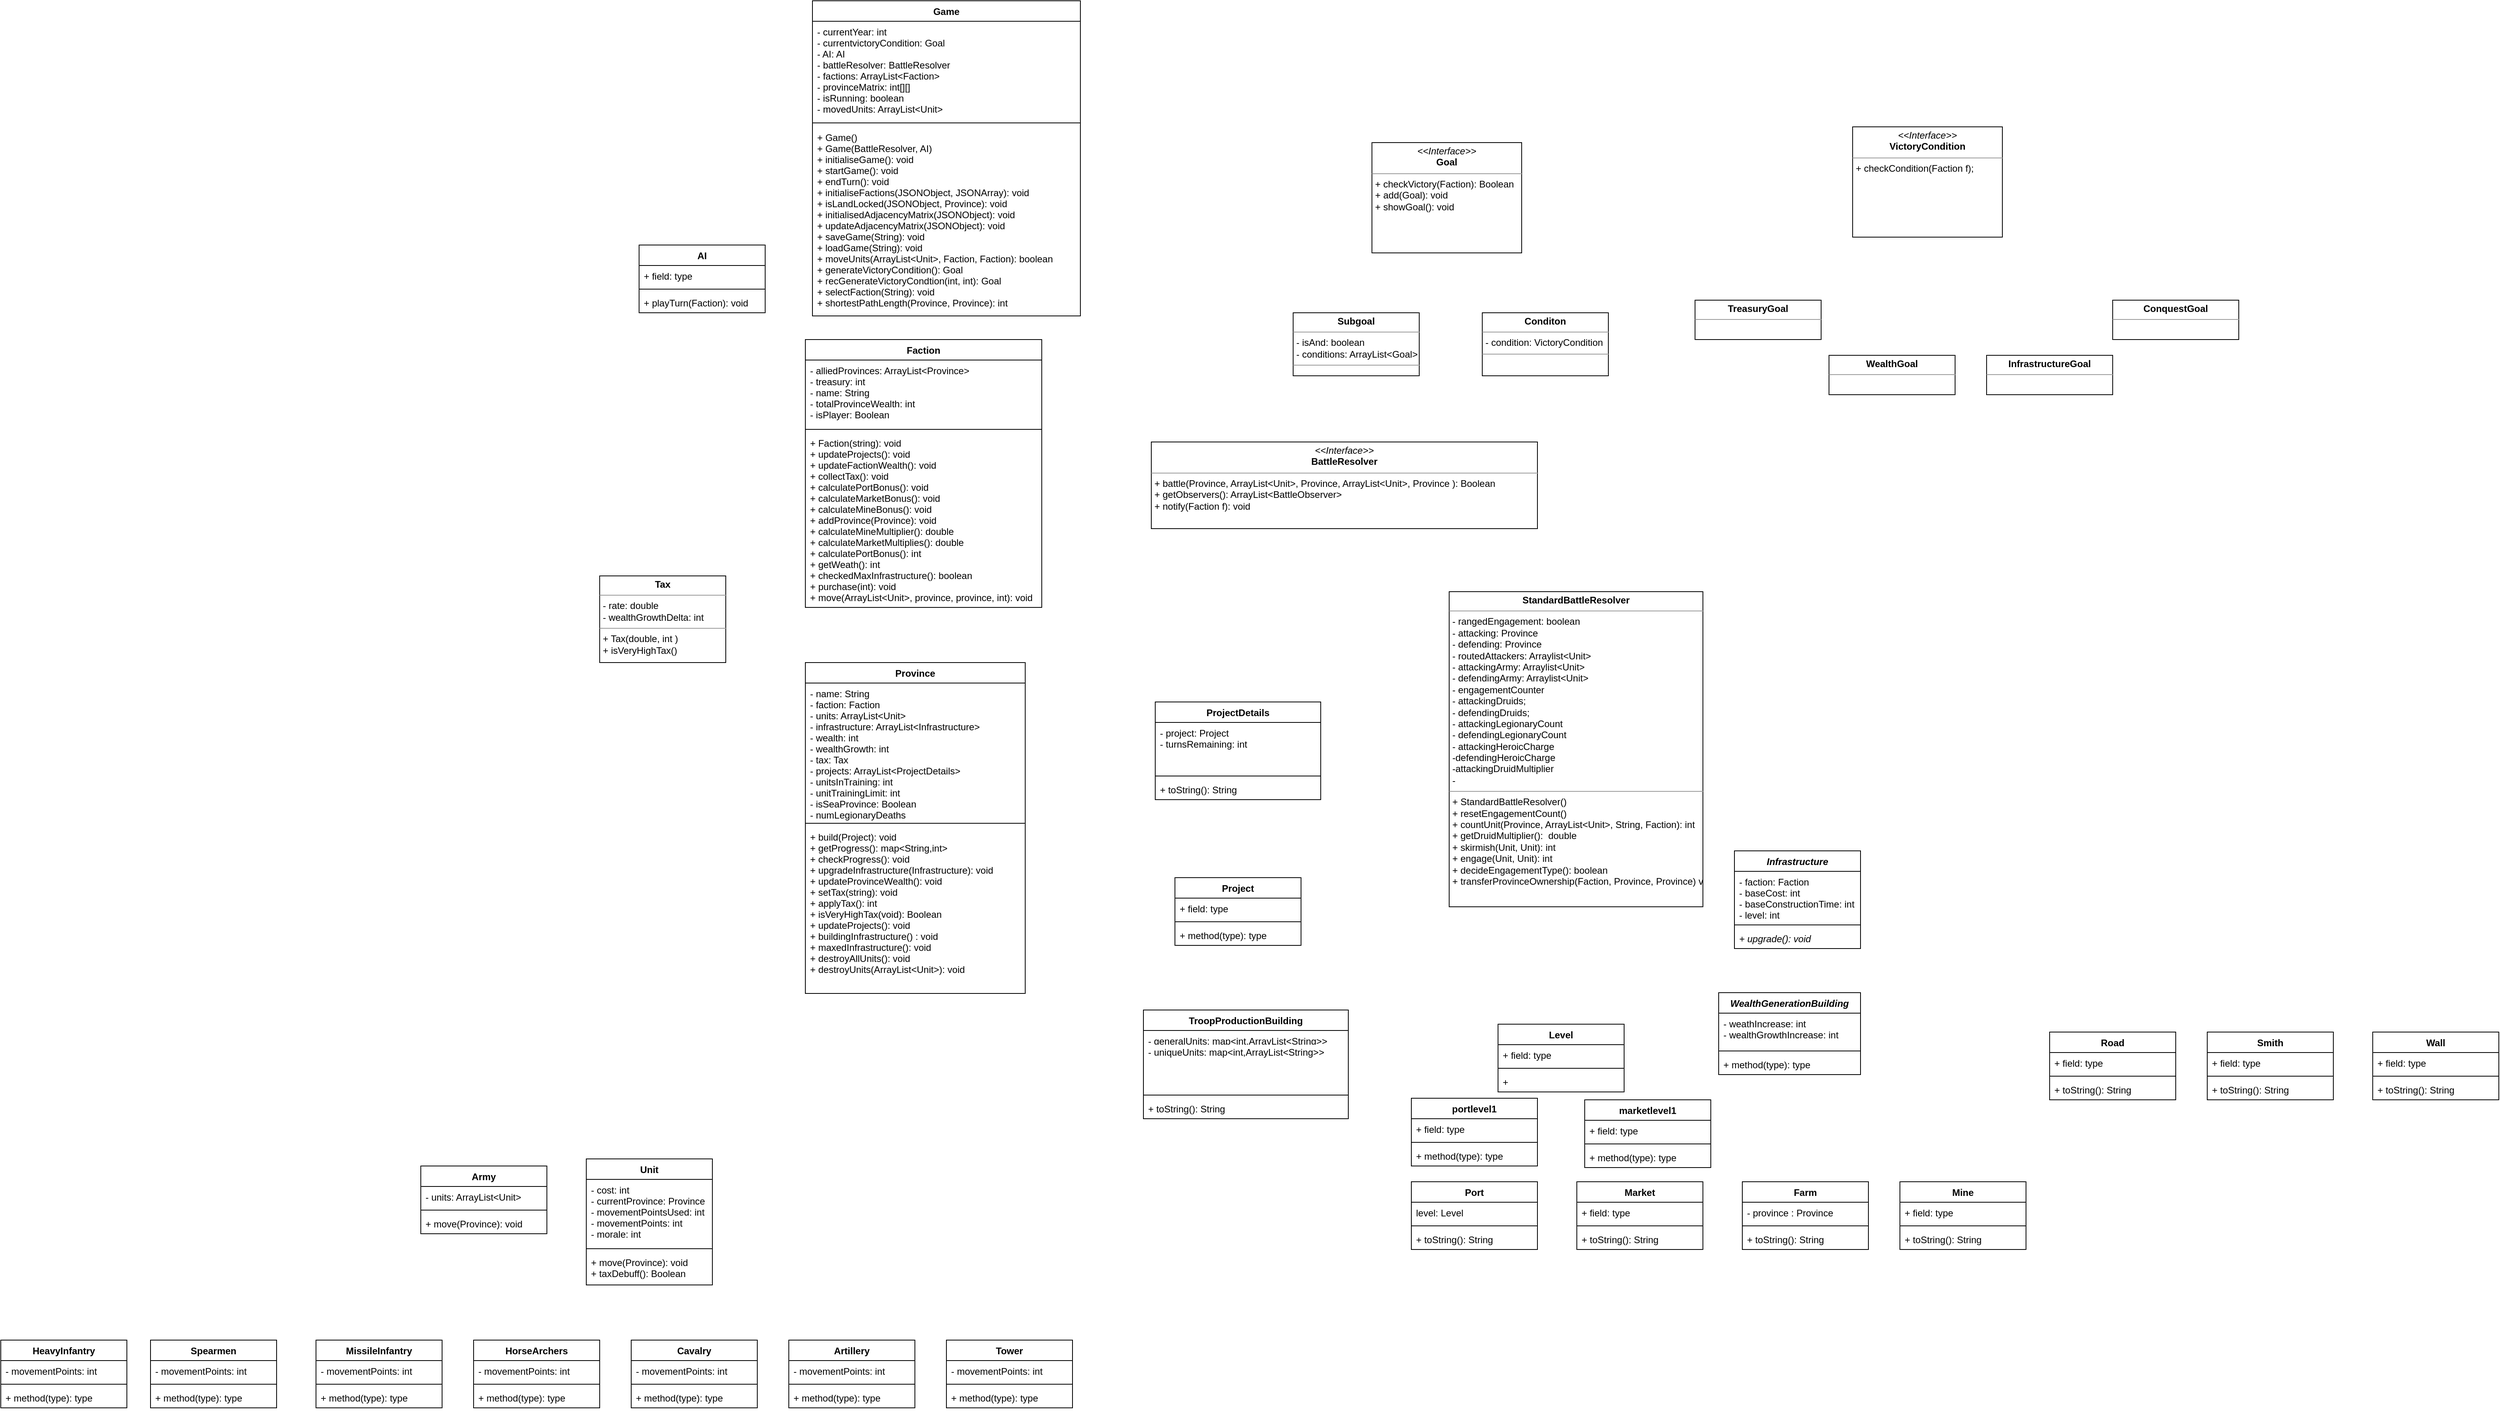 <mxfile version="13.6.5">
    <diagram id="9PjJHHfhZJV7RTY0kCFV" name="Page-1">
        <mxGraphModel dx="897" dy="1986" grid="1" gridSize="10" guides="1" tooltips="1" connect="1" arrows="1" fold="1" page="1" pageScale="1" pageWidth="827" pageHeight="1169" math="0" shadow="0">
            <root>
                <mxCell id="0"/>
                <mxCell id="1" parent="0"/>
                <mxCell id="89" value="AI" style="swimlane;fontStyle=1;align=center;verticalAlign=top;childLayout=stackLayout;horizontal=1;startSize=26;horizontalStack=0;resizeParent=1;resizeParentMax=0;resizeLast=0;collapsible=1;marginBottom=0;" parent="1" vertex="1">
                    <mxGeometry x="880" y="180" width="160" height="86" as="geometry"/>
                </mxCell>
                <mxCell id="90" value="+ field: type" style="text;strokeColor=none;fillColor=none;align=left;verticalAlign=top;spacingLeft=4;spacingRight=4;overflow=hidden;rotatable=0;points=[[0,0.5],[1,0.5]];portConstraint=eastwest;" parent="89" vertex="1">
                    <mxGeometry y="26" width="160" height="26" as="geometry"/>
                </mxCell>
                <mxCell id="91" value="" style="line;strokeWidth=1;fillColor=none;align=left;verticalAlign=middle;spacingTop=-1;spacingLeft=3;spacingRight=3;rotatable=0;labelPosition=right;points=[];portConstraint=eastwest;" parent="89" vertex="1">
                    <mxGeometry y="52" width="160" height="8" as="geometry"/>
                </mxCell>
                <mxCell id="92" value="+ playTurn(Faction): void" style="text;strokeColor=none;fillColor=none;align=left;verticalAlign=top;spacingLeft=4;spacingRight=4;overflow=hidden;rotatable=0;points=[[0,0.5],[1,0.5]];portConstraint=eastwest;" parent="89" vertex="1">
                    <mxGeometry y="60" width="160" height="26" as="geometry"/>
                </mxCell>
                <mxCell id="67" value="Road" style="swimlane;fontStyle=1;align=center;verticalAlign=top;childLayout=stackLayout;horizontal=1;startSize=26;horizontalStack=0;resizeParent=1;resizeParentMax=0;resizeLast=0;collapsible=1;marginBottom=0;" parent="1" vertex="1">
                    <mxGeometry x="2670" y="1179" width="160" height="86" as="geometry"/>
                </mxCell>
                <mxCell id="68" value="+ field: type" style="text;strokeColor=none;fillColor=none;align=left;verticalAlign=top;spacingLeft=4;spacingRight=4;overflow=hidden;rotatable=0;points=[[0,0.5],[1,0.5]];portConstraint=eastwest;" parent="67" vertex="1">
                    <mxGeometry y="26" width="160" height="26" as="geometry"/>
                </mxCell>
                <mxCell id="69" value="" style="line;strokeWidth=1;fillColor=none;align=left;verticalAlign=middle;spacingTop=-1;spacingLeft=3;spacingRight=3;rotatable=0;labelPosition=right;points=[];portConstraint=eastwest;" parent="67" vertex="1">
                    <mxGeometry y="52" width="160" height="8" as="geometry"/>
                </mxCell>
                <mxCell id="70" value="+ toString(): String" style="text;strokeColor=none;fillColor=none;align=left;verticalAlign=top;spacingLeft=4;spacingRight=4;overflow=hidden;rotatable=0;points=[[0,0.5],[1,0.5]];portConstraint=eastwest;" parent="67" vertex="1">
                    <mxGeometry y="60" width="160" height="26" as="geometry"/>
                </mxCell>
                <mxCell id="71" value="Smith" style="swimlane;fontStyle=1;align=center;verticalAlign=top;childLayout=stackLayout;horizontal=1;startSize=26;horizontalStack=0;resizeParent=1;resizeParentMax=0;resizeLast=0;collapsible=1;marginBottom=0;" parent="1" vertex="1">
                    <mxGeometry x="2870" y="1179" width="160" height="86" as="geometry"/>
                </mxCell>
                <mxCell id="72" value="+ field: type" style="text;strokeColor=none;fillColor=none;align=left;verticalAlign=top;spacingLeft=4;spacingRight=4;overflow=hidden;rotatable=0;points=[[0,0.5],[1,0.5]];portConstraint=eastwest;" parent="71" vertex="1">
                    <mxGeometry y="26" width="160" height="26" as="geometry"/>
                </mxCell>
                <mxCell id="73" value="" style="line;strokeWidth=1;fillColor=none;align=left;verticalAlign=middle;spacingTop=-1;spacingLeft=3;spacingRight=3;rotatable=0;labelPosition=right;points=[];portConstraint=eastwest;" parent="71" vertex="1">
                    <mxGeometry y="52" width="160" height="8" as="geometry"/>
                </mxCell>
                <mxCell id="74" value="+ toString(): String" style="text;strokeColor=none;fillColor=none;align=left;verticalAlign=top;spacingLeft=4;spacingRight=4;overflow=hidden;rotatable=0;points=[[0,0.5],[1,0.5]];portConstraint=eastwest;" parent="71" vertex="1">
                    <mxGeometry y="60" width="160" height="26" as="geometry"/>
                </mxCell>
                <mxCell id="75" value="Wall" style="swimlane;fontStyle=1;align=center;verticalAlign=top;childLayout=stackLayout;horizontal=1;startSize=26;horizontalStack=0;resizeParent=1;resizeParentMax=0;resizeLast=0;collapsible=1;marginBottom=0;" parent="1" vertex="1">
                    <mxGeometry x="3080" y="1179" width="160" height="86" as="geometry"/>
                </mxCell>
                <mxCell id="76" value="+ field: type" style="text;strokeColor=none;fillColor=none;align=left;verticalAlign=top;spacingLeft=4;spacingRight=4;overflow=hidden;rotatable=0;points=[[0,0.5],[1,0.5]];portConstraint=eastwest;" parent="75" vertex="1">
                    <mxGeometry y="26" width="160" height="26" as="geometry"/>
                </mxCell>
                <mxCell id="77" value="" style="line;strokeWidth=1;fillColor=none;align=left;verticalAlign=middle;spacingTop=-1;spacingLeft=3;spacingRight=3;rotatable=0;labelPosition=right;points=[];portConstraint=eastwest;" parent="75" vertex="1">
                    <mxGeometry y="52" width="160" height="8" as="geometry"/>
                </mxCell>
                <mxCell id="78" value="+ toString(): String" style="text;strokeColor=none;fillColor=none;align=left;verticalAlign=top;spacingLeft=4;spacingRight=4;overflow=hidden;rotatable=0;points=[[0,0.5],[1,0.5]];portConstraint=eastwest;" parent="75" vertex="1">
                    <mxGeometry y="60" width="160" height="26" as="geometry"/>
                </mxCell>
                <mxCell id="43" value="Infrastructure" style="swimlane;fontStyle=3;align=center;verticalAlign=top;childLayout=stackLayout;horizontal=1;startSize=26;horizontalStack=0;resizeParent=1;resizeParentMax=0;resizeLast=0;collapsible=1;marginBottom=0;" parent="1" vertex="1">
                    <mxGeometry x="2270" y="949" width="160" height="124" as="geometry"/>
                </mxCell>
                <mxCell id="44" value="- faction: Faction&#10;- baseCost: int&#10;- baseConstructionTime: int&#10;- level: int&#10;" style="text;strokeColor=none;fillColor=none;align=left;verticalAlign=top;spacingLeft=4;spacingRight=4;overflow=hidden;rotatable=0;points=[[0,0.5],[1,0.5]];portConstraint=eastwest;" parent="43" vertex="1">
                    <mxGeometry y="26" width="160" height="64" as="geometry"/>
                </mxCell>
                <mxCell id="45" value="" style="line;strokeWidth=1;fillColor=none;align=left;verticalAlign=middle;spacingTop=-1;spacingLeft=3;spacingRight=3;rotatable=0;labelPosition=right;points=[];portConstraint=eastwest;" parent="43" vertex="1">
                    <mxGeometry y="90" width="160" height="8" as="geometry"/>
                </mxCell>
                <mxCell id="46" value="+ upgrade(): void" style="text;strokeColor=none;fillColor=none;align=left;verticalAlign=top;spacingLeft=4;spacingRight=4;overflow=hidden;rotatable=0;points=[[0,0.5],[1,0.5]];portConstraint=eastwest;fontStyle=2" parent="43" vertex="1">
                    <mxGeometry y="98" width="160" height="26" as="geometry"/>
                </mxCell>
                <mxCell id="115" value="Project" style="swimlane;fontStyle=1;align=center;verticalAlign=top;childLayout=stackLayout;horizontal=1;startSize=26;horizontalStack=0;resizeParent=1;resizeParentMax=0;resizeLast=0;collapsible=1;marginBottom=0;" parent="1" vertex="1">
                    <mxGeometry x="1560" y="983" width="160" height="86" as="geometry"/>
                </mxCell>
                <mxCell id="116" value="+ field: type" style="text;strokeColor=none;fillColor=none;align=left;verticalAlign=top;spacingLeft=4;spacingRight=4;overflow=hidden;rotatable=0;points=[[0,0.5],[1,0.5]];portConstraint=eastwest;" parent="115" vertex="1">
                    <mxGeometry y="26" width="160" height="26" as="geometry"/>
                </mxCell>
                <mxCell id="117" value="" style="line;strokeWidth=1;fillColor=none;align=left;verticalAlign=middle;spacingTop=-1;spacingLeft=3;spacingRight=3;rotatable=0;labelPosition=right;points=[];portConstraint=eastwest;" parent="115" vertex="1">
                    <mxGeometry y="52" width="160" height="8" as="geometry"/>
                </mxCell>
                <mxCell id="118" value="+ method(type): type" style="text;strokeColor=none;fillColor=none;align=left;verticalAlign=top;spacingLeft=4;spacingRight=4;overflow=hidden;rotatable=0;points=[[0,0.5],[1,0.5]];portConstraint=eastwest;" parent="115" vertex="1">
                    <mxGeometry y="60" width="160" height="26" as="geometry"/>
                </mxCell>
                <mxCell id="47" value="TroopProductionBuilding" style="swimlane;fontStyle=1;align=center;verticalAlign=top;childLayout=stackLayout;horizontal=1;startSize=26;horizontalStack=0;resizeParent=1;resizeParentMax=0;resizeLast=0;collapsible=1;marginBottom=0;" parent="1" vertex="1">
                    <mxGeometry x="1520" y="1151" width="260" height="138" as="geometry"/>
                </mxCell>
                <mxCell id="48" value="- generalUnits: map&lt;int,ArrayList&lt;String&gt;&gt;&#10;" style="text;strokeColor=none;fillColor=none;align=left;verticalAlign=top;spacingLeft=4;spacingRight=4;overflow=hidden;rotatable=0;points=[[0,0.5],[1,0.5]];portConstraint=eastwest;fontStyle=4" parent="47" vertex="1">
                    <mxGeometry y="26" width="260" height="14" as="geometry"/>
                </mxCell>
                <mxCell id="119" value="- uniqueUnits: map&lt;int,ArrayList&lt;String&gt;&gt;" style="text;strokeColor=none;fillColor=none;align=left;verticalAlign=top;spacingLeft=4;spacingRight=4;overflow=hidden;rotatable=0;points=[[0,0.5],[1,0.5]];portConstraint=eastwest;fontStyle=0" parent="47" vertex="1">
                    <mxGeometry y="40" width="260" height="64" as="geometry"/>
                </mxCell>
                <mxCell id="49" value="" style="line;strokeWidth=1;fillColor=none;align=left;verticalAlign=middle;spacingTop=-1;spacingLeft=3;spacingRight=3;rotatable=0;labelPosition=right;points=[];portConstraint=eastwest;" parent="47" vertex="1">
                    <mxGeometry y="104" width="260" height="8" as="geometry"/>
                </mxCell>
                <mxCell id="50" value="+ toString(): String" style="text;strokeColor=none;fillColor=none;align=left;verticalAlign=top;spacingLeft=4;spacingRight=4;overflow=hidden;rotatable=0;points=[[0,0.5],[1,0.5]];portConstraint=eastwest;" parent="47" vertex="1">
                    <mxGeometry y="112" width="260" height="26" as="geometry"/>
                </mxCell>
                <mxCell id="120" value="WealthGenerationBuilding" style="swimlane;fontStyle=3;align=center;verticalAlign=top;childLayout=stackLayout;horizontal=1;startSize=26;horizontalStack=0;resizeParent=1;resizeParentMax=0;resizeLast=0;collapsible=1;marginBottom=0;" parent="1" vertex="1">
                    <mxGeometry x="2250" y="1129" width="180" height="104" as="geometry"/>
                </mxCell>
                <mxCell id="121" value="- weathIncrease: int&#10;- wealthGrowthIncrease: int" style="text;strokeColor=none;fillColor=none;align=left;verticalAlign=top;spacingLeft=4;spacingRight=4;overflow=hidden;rotatable=0;points=[[0,0.5],[1,0.5]];portConstraint=eastwest;" parent="120" vertex="1">
                    <mxGeometry y="26" width="180" height="44" as="geometry"/>
                </mxCell>
                <mxCell id="122" value="" style="line;strokeWidth=1;fillColor=none;align=left;verticalAlign=middle;spacingTop=-1;spacingLeft=3;spacingRight=3;rotatable=0;labelPosition=right;points=[];portConstraint=eastwest;" parent="120" vertex="1">
                    <mxGeometry y="70" width="180" height="8" as="geometry"/>
                </mxCell>
                <mxCell id="123" value="+ method(type): type" style="text;strokeColor=none;fillColor=none;align=left;verticalAlign=top;spacingLeft=4;spacingRight=4;overflow=hidden;rotatable=0;points=[[0,0.5],[1,0.5]];portConstraint=eastwest;" parent="120" vertex="1">
                    <mxGeometry y="78" width="180" height="26" as="geometry"/>
                </mxCell>
                <mxCell id="51" value="Port" style="swimlane;fontStyle=1;align=center;verticalAlign=top;childLayout=stackLayout;horizontal=1;startSize=26;horizontalStack=0;resizeParent=1;resizeParentMax=0;resizeLast=0;collapsible=1;marginBottom=0;" parent="1" vertex="1">
                    <mxGeometry x="1860" y="1369" width="160" height="86" as="geometry"/>
                </mxCell>
                <mxCell id="52" value="level: Level" style="text;strokeColor=none;fillColor=none;align=left;verticalAlign=top;spacingLeft=4;spacingRight=4;overflow=hidden;rotatable=0;points=[[0,0.5],[1,0.5]];portConstraint=eastwest;" parent="51" vertex="1">
                    <mxGeometry y="26" width="160" height="26" as="geometry"/>
                </mxCell>
                <mxCell id="53" value="" style="line;strokeWidth=1;fillColor=none;align=left;verticalAlign=middle;spacingTop=-1;spacingLeft=3;spacingRight=3;rotatable=0;labelPosition=right;points=[];portConstraint=eastwest;" parent="51" vertex="1">
                    <mxGeometry y="52" width="160" height="8" as="geometry"/>
                </mxCell>
                <mxCell id="54" value="+ toString(): String" style="text;strokeColor=none;fillColor=none;align=left;verticalAlign=top;spacingLeft=4;spacingRight=4;overflow=hidden;rotatable=0;points=[[0,0.5],[1,0.5]];portConstraint=eastwest;" parent="51" vertex="1">
                    <mxGeometry y="60" width="160" height="26" as="geometry"/>
                </mxCell>
                <mxCell id="55" value="Market" style="swimlane;fontStyle=1;align=center;verticalAlign=top;childLayout=stackLayout;horizontal=1;startSize=26;horizontalStack=0;resizeParent=1;resizeParentMax=0;resizeLast=0;collapsible=1;marginBottom=0;" parent="1" vertex="1">
                    <mxGeometry x="2070" y="1369" width="160" height="86" as="geometry"/>
                </mxCell>
                <mxCell id="56" value="+ field: type" style="text;strokeColor=none;fillColor=none;align=left;verticalAlign=top;spacingLeft=4;spacingRight=4;overflow=hidden;rotatable=0;points=[[0,0.5],[1,0.5]];portConstraint=eastwest;" parent="55" vertex="1">
                    <mxGeometry y="26" width="160" height="26" as="geometry"/>
                </mxCell>
                <mxCell id="57" value="" style="line;strokeWidth=1;fillColor=none;align=left;verticalAlign=middle;spacingTop=-1;spacingLeft=3;spacingRight=3;rotatable=0;labelPosition=right;points=[];portConstraint=eastwest;" parent="55" vertex="1">
                    <mxGeometry y="52" width="160" height="8" as="geometry"/>
                </mxCell>
                <mxCell id="58" value="+ toString(): String" style="text;strokeColor=none;fillColor=none;align=left;verticalAlign=top;spacingLeft=4;spacingRight=4;overflow=hidden;rotatable=0;points=[[0,0.5],[1,0.5]];portConstraint=eastwest;" parent="55" vertex="1">
                    <mxGeometry y="60" width="160" height="26" as="geometry"/>
                </mxCell>
                <mxCell id="59" value="Farm" style="swimlane;fontStyle=1;align=center;verticalAlign=top;childLayout=stackLayout;horizontal=1;startSize=26;horizontalStack=0;resizeParent=1;resizeParentMax=0;resizeLast=0;collapsible=1;marginBottom=0;" parent="1" vertex="1">
                    <mxGeometry x="2280" y="1369" width="160" height="86" as="geometry"/>
                </mxCell>
                <mxCell id="60" value="- province : Province" style="text;strokeColor=none;fillColor=none;align=left;verticalAlign=top;spacingLeft=4;spacingRight=4;overflow=hidden;rotatable=0;points=[[0,0.5],[1,0.5]];portConstraint=eastwest;" parent="59" vertex="1">
                    <mxGeometry y="26" width="160" height="26" as="geometry"/>
                </mxCell>
                <mxCell id="61" value="" style="line;strokeWidth=1;fillColor=none;align=left;verticalAlign=middle;spacingTop=-1;spacingLeft=3;spacingRight=3;rotatable=0;labelPosition=right;points=[];portConstraint=eastwest;" parent="59" vertex="1">
                    <mxGeometry y="52" width="160" height="8" as="geometry"/>
                </mxCell>
                <mxCell id="62" value="+ toString(): String" style="text;strokeColor=none;fillColor=none;align=left;verticalAlign=top;spacingLeft=4;spacingRight=4;overflow=hidden;rotatable=0;points=[[0,0.5],[1,0.5]];portConstraint=eastwest;" parent="59" vertex="1">
                    <mxGeometry y="60" width="160" height="26" as="geometry"/>
                </mxCell>
                <mxCell id="63" value="Mine" style="swimlane;fontStyle=1;align=center;verticalAlign=top;childLayout=stackLayout;horizontal=1;startSize=26;horizontalStack=0;resizeParent=1;resizeParentMax=0;resizeLast=0;collapsible=1;marginBottom=0;" parent="1" vertex="1">
                    <mxGeometry x="2480" y="1369" width="160" height="86" as="geometry"/>
                </mxCell>
                <mxCell id="64" value="+ field: type" style="text;strokeColor=none;fillColor=none;align=left;verticalAlign=top;spacingLeft=4;spacingRight=4;overflow=hidden;rotatable=0;points=[[0,0.5],[1,0.5]];portConstraint=eastwest;" parent="63" vertex="1">
                    <mxGeometry y="26" width="160" height="26" as="geometry"/>
                </mxCell>
                <mxCell id="65" value="" style="line;strokeWidth=1;fillColor=none;align=left;verticalAlign=middle;spacingTop=-1;spacingLeft=3;spacingRight=3;rotatable=0;labelPosition=right;points=[];portConstraint=eastwest;" parent="63" vertex="1">
                    <mxGeometry y="52" width="160" height="8" as="geometry"/>
                </mxCell>
                <mxCell id="66" value="+ toString(): String" style="text;strokeColor=none;fillColor=none;align=left;verticalAlign=top;spacingLeft=4;spacingRight=4;overflow=hidden;rotatable=0;points=[[0,0.5],[1,0.5]];portConstraint=eastwest;" parent="63" vertex="1">
                    <mxGeometry y="60" width="160" height="26" as="geometry"/>
                </mxCell>
                <mxCell id="81" value="Game" style="swimlane;fontStyle=1;align=center;verticalAlign=top;childLayout=stackLayout;horizontal=1;startSize=26;horizontalStack=0;resizeParent=1;resizeParentMax=0;resizeLast=0;collapsible=1;marginBottom=0;" parent="1" vertex="1">
                    <mxGeometry x="1100" y="-130" width="340" height="400" as="geometry"/>
                </mxCell>
                <mxCell id="82" value="- currentYear: int&#10;- currentvictoryCondition: Goal&#10;- AI: AI&#10;- battleResolver: BattleResolver&#10;- factions: ArrayList&lt;Faction&gt;&#10;- provinceMatrix: int[][]&#10;- isRunning: boolean&#10;- movedUnits: ArrayList&lt;Unit&gt;&#10;&#10;" style="text;strokeColor=none;fillColor=none;align=left;verticalAlign=top;spacingLeft=4;spacingRight=4;overflow=hidden;rotatable=0;points=[[0,0.5],[1,0.5]];portConstraint=eastwest;" parent="81" vertex="1">
                    <mxGeometry y="26" width="340" height="124" as="geometry"/>
                </mxCell>
                <mxCell id="83" value="" style="line;strokeWidth=1;fillColor=none;align=left;verticalAlign=middle;spacingTop=-1;spacingLeft=3;spacingRight=3;rotatable=0;labelPosition=right;points=[];portConstraint=eastwest;" parent="81" vertex="1">
                    <mxGeometry y="150" width="340" height="10" as="geometry"/>
                </mxCell>
                <mxCell id="84" value="+ Game()&#10;+ Game(BattleResolver, AI) &#10;+ initialiseGame(): void&#10;+ startGame(): void&#10;+ endTurn(): void&#10;+ initialiseFactions(JSONObject, JSONArray): void&#10;+ isLandLocked(JSONObject, Province): void&#10;+ initialisedAdjacencyMatrix(JSONObject): void&#10;+ updateAdjacencyMatrix(JSONObject): void&#10;+ saveGame(String): void&#10;+ loadGame(String): void&#10;+ moveUnits(ArrayList&lt;Unit&gt;, Faction, Faction): boolean&#10;+ generateVictoryCondition(): Goal&#10;+ recGenerateVictoryCondtion(int, int): Goal&#10;+ selectFaction(String): void&#10;+ shortestPathLength(Province, Province): int" style="text;strokeColor=none;fillColor=none;align=left;verticalAlign=top;spacingLeft=4;spacingRight=4;overflow=hidden;rotatable=0;points=[[0,0.5],[1,0.5]];portConstraint=eastwest;" parent="81" vertex="1">
                    <mxGeometry y="160" width="340" height="240" as="geometry"/>
                </mxCell>
                <mxCell id="22" value="HeavyInfantry" style="swimlane;fontStyle=1;align=center;verticalAlign=top;childLayout=stackLayout;horizontal=1;startSize=26;horizontalStack=0;resizeParent=1;resizeParentMax=0;resizeLast=0;collapsible=1;marginBottom=0;" parent="1" vertex="1">
                    <mxGeometry x="70" y="1570" width="160" height="86" as="geometry"/>
                </mxCell>
                <mxCell id="23" value="- movementPoints: int" style="text;strokeColor=none;fillColor=none;align=left;verticalAlign=top;spacingLeft=4;spacingRight=4;overflow=hidden;rotatable=0;points=[[0,0.5],[1,0.5]];portConstraint=eastwest;" parent="22" vertex="1">
                    <mxGeometry y="26" width="160" height="26" as="geometry"/>
                </mxCell>
                <mxCell id="24" value="" style="line;strokeWidth=1;fillColor=none;align=left;verticalAlign=middle;spacingTop=-1;spacingLeft=3;spacingRight=3;rotatable=0;labelPosition=right;points=[];portConstraint=eastwest;" parent="22" vertex="1">
                    <mxGeometry y="52" width="160" height="8" as="geometry"/>
                </mxCell>
                <mxCell id="25" value="+ method(type): type" style="text;strokeColor=none;fillColor=none;align=left;verticalAlign=top;spacingLeft=4;spacingRight=4;overflow=hidden;rotatable=0;points=[[0,0.5],[1,0.5]];portConstraint=eastwest;" parent="22" vertex="1">
                    <mxGeometry y="60" width="160" height="26" as="geometry"/>
                </mxCell>
                <mxCell id="18" value="Spearmen" style="swimlane;fontStyle=1;align=center;verticalAlign=top;childLayout=stackLayout;horizontal=1;startSize=26;horizontalStack=0;resizeParent=1;resizeParentMax=0;resizeLast=0;collapsible=1;marginBottom=0;" parent="1" vertex="1">
                    <mxGeometry x="260" y="1570" width="160" height="86" as="geometry"/>
                </mxCell>
                <mxCell id="19" value="- movementPoints: int" style="text;strokeColor=none;fillColor=none;align=left;verticalAlign=top;spacingLeft=4;spacingRight=4;overflow=hidden;rotatable=0;points=[[0,0.5],[1,0.5]];portConstraint=eastwest;" parent="18" vertex="1">
                    <mxGeometry y="26" width="160" height="26" as="geometry"/>
                </mxCell>
                <mxCell id="20" value="" style="line;strokeWidth=1;fillColor=none;align=left;verticalAlign=middle;spacingTop=-1;spacingLeft=3;spacingRight=3;rotatable=0;labelPosition=right;points=[];portConstraint=eastwest;" parent="18" vertex="1">
                    <mxGeometry y="52" width="160" height="8" as="geometry"/>
                </mxCell>
                <mxCell id="21" value="+ method(type): type" style="text;strokeColor=none;fillColor=none;align=left;verticalAlign=top;spacingLeft=4;spacingRight=4;overflow=hidden;rotatable=0;points=[[0,0.5],[1,0.5]];portConstraint=eastwest;" parent="18" vertex="1">
                    <mxGeometry y="60" width="160" height="26" as="geometry"/>
                </mxCell>
                <mxCell id="30" value="HorseArchers" style="swimlane;fontStyle=1;align=center;verticalAlign=top;childLayout=stackLayout;horizontal=1;startSize=26;horizontalStack=0;resizeParent=1;resizeParentMax=0;resizeLast=0;collapsible=1;marginBottom=0;" parent="1" vertex="1">
                    <mxGeometry x="670" y="1570" width="160" height="86" as="geometry"/>
                </mxCell>
                <mxCell id="31" value="- movementPoints: int" style="text;strokeColor=none;fillColor=none;align=left;verticalAlign=top;spacingLeft=4;spacingRight=4;overflow=hidden;rotatable=0;points=[[0,0.5],[1,0.5]];portConstraint=eastwest;" parent="30" vertex="1">
                    <mxGeometry y="26" width="160" height="26" as="geometry"/>
                </mxCell>
                <mxCell id="32" value="" style="line;strokeWidth=1;fillColor=none;align=left;verticalAlign=middle;spacingTop=-1;spacingLeft=3;spacingRight=3;rotatable=0;labelPosition=right;points=[];portConstraint=eastwest;" parent="30" vertex="1">
                    <mxGeometry y="52" width="160" height="8" as="geometry"/>
                </mxCell>
                <mxCell id="33" value="+ method(type): type" style="text;strokeColor=none;fillColor=none;align=left;verticalAlign=top;spacingLeft=4;spacingRight=4;overflow=hidden;rotatable=0;points=[[0,0.5],[1,0.5]];portConstraint=eastwest;" parent="30" vertex="1">
                    <mxGeometry y="60" width="160" height="26" as="geometry"/>
                </mxCell>
                <mxCell id="34" value="Cavalry" style="swimlane;fontStyle=1;align=center;verticalAlign=top;childLayout=stackLayout;horizontal=1;startSize=26;horizontalStack=0;resizeParent=1;resizeParentMax=0;resizeLast=0;collapsible=1;marginBottom=0;" parent="1" vertex="1">
                    <mxGeometry x="870" y="1570" width="160" height="86" as="geometry"/>
                </mxCell>
                <mxCell id="35" value="- movementPoints: int" style="text;strokeColor=none;fillColor=none;align=left;verticalAlign=top;spacingLeft=4;spacingRight=4;overflow=hidden;rotatable=0;points=[[0,0.5],[1,0.5]];portConstraint=eastwest;" parent="34" vertex="1">
                    <mxGeometry y="26" width="160" height="26" as="geometry"/>
                </mxCell>
                <mxCell id="36" value="" style="line;strokeWidth=1;fillColor=none;align=left;verticalAlign=middle;spacingTop=-1;spacingLeft=3;spacingRight=3;rotatable=0;labelPosition=right;points=[];portConstraint=eastwest;" parent="34" vertex="1">
                    <mxGeometry y="52" width="160" height="8" as="geometry"/>
                </mxCell>
                <mxCell id="37" value="+ method(type): type" style="text;strokeColor=none;fillColor=none;align=left;verticalAlign=top;spacingLeft=4;spacingRight=4;overflow=hidden;rotatable=0;points=[[0,0.5],[1,0.5]];portConstraint=eastwest;" parent="34" vertex="1">
                    <mxGeometry y="60" width="160" height="26" as="geometry"/>
                </mxCell>
                <mxCell id="38" value="Artillery" style="swimlane;fontStyle=1;align=center;verticalAlign=top;childLayout=stackLayout;horizontal=1;startSize=26;horizontalStack=0;resizeParent=1;resizeParentMax=0;resizeLast=0;collapsible=1;marginBottom=0;" parent="1" vertex="1">
                    <mxGeometry x="1070" y="1570" width="160" height="86" as="geometry"/>
                </mxCell>
                <mxCell id="39" value="- movementPoints: int" style="text;strokeColor=none;fillColor=none;align=left;verticalAlign=top;spacingLeft=4;spacingRight=4;overflow=hidden;rotatable=0;points=[[0,0.5],[1,0.5]];portConstraint=eastwest;" parent="38" vertex="1">
                    <mxGeometry y="26" width="160" height="26" as="geometry"/>
                </mxCell>
                <mxCell id="40" value="" style="line;strokeWidth=1;fillColor=none;align=left;verticalAlign=middle;spacingTop=-1;spacingLeft=3;spacingRight=3;rotatable=0;labelPosition=right;points=[];portConstraint=eastwest;" parent="38" vertex="1">
                    <mxGeometry y="52" width="160" height="8" as="geometry"/>
                </mxCell>
                <mxCell id="41" value="+ method(type): type" style="text;strokeColor=none;fillColor=none;align=left;verticalAlign=top;spacingLeft=4;spacingRight=4;overflow=hidden;rotatable=0;points=[[0,0.5],[1,0.5]];portConstraint=eastwest;" parent="38" vertex="1">
                    <mxGeometry y="60" width="160" height="26" as="geometry"/>
                </mxCell>
                <mxCell id="26" value="MissileInfantry" style="swimlane;fontStyle=1;align=center;verticalAlign=top;childLayout=stackLayout;horizontal=1;startSize=26;horizontalStack=0;resizeParent=1;resizeParentMax=0;resizeLast=0;collapsible=1;marginBottom=0;" parent="1" vertex="1">
                    <mxGeometry x="470" y="1570" width="160" height="86" as="geometry"/>
                </mxCell>
                <mxCell id="27" value="- movementPoints: int" style="text;strokeColor=none;fillColor=none;align=left;verticalAlign=top;spacingLeft=4;spacingRight=4;overflow=hidden;rotatable=0;points=[[0,0.5],[1,0.5]];portConstraint=eastwest;" parent="26" vertex="1">
                    <mxGeometry y="26" width="160" height="26" as="geometry"/>
                </mxCell>
                <mxCell id="28" value="" style="line;strokeWidth=1;fillColor=none;align=left;verticalAlign=middle;spacingTop=-1;spacingLeft=3;spacingRight=3;rotatable=0;labelPosition=right;points=[];portConstraint=eastwest;" parent="26" vertex="1">
                    <mxGeometry y="52" width="160" height="8" as="geometry"/>
                </mxCell>
                <mxCell id="29" value="+ method(type): type" style="text;strokeColor=none;fillColor=none;align=left;verticalAlign=top;spacingLeft=4;spacingRight=4;overflow=hidden;rotatable=0;points=[[0,0.5],[1,0.5]];portConstraint=eastwest;" parent="26" vertex="1">
                    <mxGeometry y="60" width="160" height="26" as="geometry"/>
                </mxCell>
                <mxCell id="97" value="Tower" style="swimlane;fontStyle=1;align=center;verticalAlign=top;childLayout=stackLayout;horizontal=1;startSize=26;horizontalStack=0;resizeParent=1;resizeParentMax=0;resizeLast=0;collapsible=1;marginBottom=0;" parent="1" vertex="1">
                    <mxGeometry x="1270" y="1570" width="160" height="86" as="geometry"/>
                </mxCell>
                <mxCell id="98" value="- movementPoints: int" style="text;strokeColor=none;fillColor=none;align=left;verticalAlign=top;spacingLeft=4;spacingRight=4;overflow=hidden;rotatable=0;points=[[0,0.5],[1,0.5]];portConstraint=eastwest;" parent="97" vertex="1">
                    <mxGeometry y="26" width="160" height="26" as="geometry"/>
                </mxCell>
                <mxCell id="99" value="" style="line;strokeWidth=1;fillColor=none;align=left;verticalAlign=middle;spacingTop=-1;spacingLeft=3;spacingRight=3;rotatable=0;labelPosition=right;points=[];portConstraint=eastwest;" parent="97" vertex="1">
                    <mxGeometry y="52" width="160" height="8" as="geometry"/>
                </mxCell>
                <mxCell id="100" value="+ method(type): type" style="text;strokeColor=none;fillColor=none;align=left;verticalAlign=top;spacingLeft=4;spacingRight=4;overflow=hidden;rotatable=0;points=[[0,0.5],[1,0.5]];portConstraint=eastwest;" parent="97" vertex="1">
                    <mxGeometry y="60" width="160" height="26" as="geometry"/>
                </mxCell>
                <mxCell id="14" value="Unit" style="swimlane;fontStyle=1;align=center;verticalAlign=top;childLayout=stackLayout;horizontal=1;startSize=26;horizontalStack=0;resizeParent=1;resizeParentMax=0;resizeLast=0;collapsible=1;marginBottom=0;" parent="1" vertex="1">
                    <mxGeometry x="813" y="1340" width="160" height="160" as="geometry"/>
                </mxCell>
                <mxCell id="15" value="- cost: int&#10;- currentProvince: Province&#10;- movementPointsUsed: int&#10;- movementPoints: int&#10;- morale: int" style="text;strokeColor=none;fillColor=none;align=left;verticalAlign=top;spacingLeft=4;spacingRight=4;overflow=hidden;rotatable=0;points=[[0,0.5],[1,0.5]];portConstraint=eastwest;" parent="14" vertex="1">
                    <mxGeometry y="26" width="160" height="84" as="geometry"/>
                </mxCell>
                <mxCell id="16" value="" style="line;strokeWidth=1;fillColor=none;align=left;verticalAlign=middle;spacingTop=-1;spacingLeft=3;spacingRight=3;rotatable=0;labelPosition=right;points=[];portConstraint=eastwest;" parent="14" vertex="1">
                    <mxGeometry y="110" width="160" height="8" as="geometry"/>
                </mxCell>
                <mxCell id="17" value="+ move(Province): void&#10;+ taxDebuff(): Boolean" style="text;strokeColor=none;fillColor=none;align=left;verticalAlign=top;spacingLeft=4;spacingRight=4;overflow=hidden;rotatable=0;points=[[0,0.5],[1,0.5]];portConstraint=eastwest;" parent="14" vertex="1">
                    <mxGeometry y="118" width="160" height="42" as="geometry"/>
                </mxCell>
                <mxCell id="101" value="Army" style="swimlane;fontStyle=1;align=center;verticalAlign=top;childLayout=stackLayout;horizontal=1;startSize=26;horizontalStack=0;resizeParent=1;resizeParentMax=0;resizeLast=0;collapsible=1;marginBottom=0;" parent="1" vertex="1">
                    <mxGeometry x="603" y="1349" width="160" height="86" as="geometry"/>
                </mxCell>
                <mxCell id="102" value="- units: ArrayList&lt;Unit&gt;" style="text;strokeColor=none;fillColor=none;align=left;verticalAlign=top;spacingLeft=4;spacingRight=4;overflow=hidden;rotatable=0;points=[[0,0.5],[1,0.5]];portConstraint=eastwest;" parent="101" vertex="1">
                    <mxGeometry y="26" width="160" height="26" as="geometry"/>
                </mxCell>
                <mxCell id="103" value="" style="line;strokeWidth=1;fillColor=none;align=left;verticalAlign=middle;spacingTop=-1;spacingLeft=3;spacingRight=3;rotatable=0;labelPosition=right;points=[];portConstraint=eastwest;" parent="101" vertex="1">
                    <mxGeometry y="52" width="160" height="8" as="geometry"/>
                </mxCell>
                <mxCell id="104" value="+ move(Province): void" style="text;strokeColor=none;fillColor=none;align=left;verticalAlign=top;spacingLeft=4;spacingRight=4;overflow=hidden;rotatable=0;points=[[0,0.5],[1,0.5]];portConstraint=eastwest;" parent="101" vertex="1">
                    <mxGeometry y="60" width="160" height="26" as="geometry"/>
                </mxCell>
                <mxCell id="128" value="Level" style="swimlane;fontStyle=1;align=center;verticalAlign=top;childLayout=stackLayout;horizontal=1;startSize=26;horizontalStack=0;resizeParent=1;resizeParentMax=0;resizeLast=0;collapsible=1;marginBottom=0;" parent="1" vertex="1">
                    <mxGeometry x="1970" y="1169" width="160" height="86" as="geometry"/>
                </mxCell>
                <mxCell id="129" value="+ field: type" style="text;strokeColor=none;fillColor=none;align=left;verticalAlign=top;spacingLeft=4;spacingRight=4;overflow=hidden;rotatable=0;points=[[0,0.5],[1,0.5]];portConstraint=eastwest;" parent="128" vertex="1">
                    <mxGeometry y="26" width="160" height="26" as="geometry"/>
                </mxCell>
                <mxCell id="130" value="" style="line;strokeWidth=1;fillColor=none;align=left;verticalAlign=middle;spacingTop=-1;spacingLeft=3;spacingRight=3;rotatable=0;labelPosition=right;points=[];portConstraint=eastwest;" parent="128" vertex="1">
                    <mxGeometry y="52" width="160" height="8" as="geometry"/>
                </mxCell>
                <mxCell id="131" value="+ " style="text;strokeColor=none;fillColor=none;align=left;verticalAlign=top;spacingLeft=4;spacingRight=4;overflow=hidden;rotatable=0;points=[[0,0.5],[1,0.5]];portConstraint=eastwest;" parent="128" vertex="1">
                    <mxGeometry y="60" width="160" height="26" as="geometry"/>
                </mxCell>
                <mxCell id="132" value="portlevel1" style="swimlane;fontStyle=1;align=center;verticalAlign=top;childLayout=stackLayout;horizontal=1;startSize=26;horizontalStack=0;resizeParent=1;resizeParentMax=0;resizeLast=0;collapsible=1;marginBottom=0;" parent="1" vertex="1">
                    <mxGeometry x="1860" y="1263" width="160" height="86" as="geometry"/>
                </mxCell>
                <mxCell id="133" value="+ field: type" style="text;strokeColor=none;fillColor=none;align=left;verticalAlign=top;spacingLeft=4;spacingRight=4;overflow=hidden;rotatable=0;points=[[0,0.5],[1,0.5]];portConstraint=eastwest;" parent="132" vertex="1">
                    <mxGeometry y="26" width="160" height="26" as="geometry"/>
                </mxCell>
                <mxCell id="134" value="" style="line;strokeWidth=1;fillColor=none;align=left;verticalAlign=middle;spacingTop=-1;spacingLeft=3;spacingRight=3;rotatable=0;labelPosition=right;points=[];portConstraint=eastwest;" parent="132" vertex="1">
                    <mxGeometry y="52" width="160" height="8" as="geometry"/>
                </mxCell>
                <mxCell id="135" value="+ method(type): type" style="text;strokeColor=none;fillColor=none;align=left;verticalAlign=top;spacingLeft=4;spacingRight=4;overflow=hidden;rotatable=0;points=[[0,0.5],[1,0.5]];portConstraint=eastwest;" parent="132" vertex="1">
                    <mxGeometry y="60" width="160" height="26" as="geometry"/>
                </mxCell>
                <mxCell id="136" value="marketlevel1" style="swimlane;fontStyle=1;align=center;verticalAlign=top;childLayout=stackLayout;horizontal=1;startSize=26;horizontalStack=0;resizeParent=1;resizeParentMax=0;resizeLast=0;collapsible=1;marginBottom=0;" parent="1" vertex="1">
                    <mxGeometry x="2080" y="1265" width="160" height="86" as="geometry"/>
                </mxCell>
                <mxCell id="137" value="+ field: type" style="text;strokeColor=none;fillColor=none;align=left;verticalAlign=top;spacingLeft=4;spacingRight=4;overflow=hidden;rotatable=0;points=[[0,0.5],[1,0.5]];portConstraint=eastwest;" parent="136" vertex="1">
                    <mxGeometry y="26" width="160" height="26" as="geometry"/>
                </mxCell>
                <mxCell id="138" value="" style="line;strokeWidth=1;fillColor=none;align=left;verticalAlign=middle;spacingTop=-1;spacingLeft=3;spacingRight=3;rotatable=0;labelPosition=right;points=[];portConstraint=eastwest;" parent="136" vertex="1">
                    <mxGeometry y="52" width="160" height="8" as="geometry"/>
                </mxCell>
                <mxCell id="139" value="+ method(type): type" style="text;strokeColor=none;fillColor=none;align=left;verticalAlign=top;spacingLeft=4;spacingRight=4;overflow=hidden;rotatable=0;points=[[0,0.5],[1,0.5]];portConstraint=eastwest;" parent="136" vertex="1">
                    <mxGeometry y="60" width="160" height="26" as="geometry"/>
                </mxCell>
                <mxCell id="6" value="Faction" style="swimlane;fontStyle=1;align=center;verticalAlign=top;childLayout=stackLayout;horizontal=1;startSize=26;horizontalStack=0;resizeParent=1;resizeParentMax=0;resizeLast=0;collapsible=1;marginBottom=0;" parent="1" vertex="1">
                    <mxGeometry x="1091" y="300" width="300" height="340" as="geometry"/>
                </mxCell>
                <mxCell id="7" value="- alliedProvinces: ArrayList&lt;Province&gt;&#10;- treasury: int&#10;- name: String&#10;- totalProvinceWealth: int&#10;- isPlayer: Boolean" style="text;strokeColor=none;fillColor=none;align=left;verticalAlign=top;spacingLeft=4;spacingRight=4;overflow=hidden;rotatable=0;points=[[0,0.5],[1,0.5]];portConstraint=eastwest;" parent="6" vertex="1">
                    <mxGeometry y="26" width="300" height="84" as="geometry"/>
                </mxCell>
                <mxCell id="8" value="" style="line;strokeWidth=1;fillColor=none;align=left;verticalAlign=middle;spacingTop=-1;spacingLeft=3;spacingRight=3;rotatable=0;labelPosition=right;points=[];portConstraint=eastwest;" parent="6" vertex="1">
                    <mxGeometry y="110" width="300" height="8" as="geometry"/>
                </mxCell>
                <mxCell id="9" value="+ Faction(string): void&#10;+ updateProjects(): void&#10;+ updateFactionWealth(): void&#10;+ collectTax(): void&#10;+ calculatePortBonus(): void&#10;+ calculateMarketBonus(): void&#10;+ calculateMineBonus(): void&#10;+ addProvince(Province): void&#10;+ calculateMineMultiplier(): double&#10;+ calculateMarketMultiplies(): double&#10;+ calculatePortBonus(): int&#10;+ getWeath(): int&#10;+ checkedMaxInfrastructure(): boolean&#10;+ purchase(int): void&#10;+ move(ArrayList&lt;Unit&gt;, province, province, int): void&#10;&#10;&#10;&#10;" style="text;strokeColor=none;fillColor=none;align=left;verticalAlign=top;spacingLeft=4;spacingRight=4;overflow=hidden;rotatable=0;points=[[0,0.5],[1,0.5]];portConstraint=eastwest;" parent="6" vertex="1">
                    <mxGeometry y="118" width="300" height="222" as="geometry"/>
                </mxCell>
                <mxCell id="110" value="ProjectDetails" style="swimlane;fontStyle=1;align=center;verticalAlign=top;childLayout=stackLayout;horizontal=1;startSize=26;horizontalStack=0;resizeParent=1;resizeParentMax=0;resizeLast=0;collapsible=1;marginBottom=0;" parent="1" vertex="1">
                    <mxGeometry x="1535" y="760" width="210" height="124" as="geometry"/>
                </mxCell>
                <mxCell id="111" value="- project: Project&#10;- turnsRemaining: int" style="text;strokeColor=none;fillColor=none;align=left;verticalAlign=top;spacingLeft=4;spacingRight=4;overflow=hidden;rotatable=0;points=[[0,0.5],[1,0.5]];portConstraint=eastwest;" parent="110" vertex="1">
                    <mxGeometry y="26" width="210" height="64" as="geometry"/>
                </mxCell>
                <mxCell id="112" value="" style="line;strokeWidth=1;fillColor=none;align=left;verticalAlign=middle;spacingTop=-1;spacingLeft=3;spacingRight=3;rotatable=0;labelPosition=right;points=[];portConstraint=eastwest;" parent="110" vertex="1">
                    <mxGeometry y="90" width="210" height="8" as="geometry"/>
                </mxCell>
                <mxCell id="113" value="+ toString(): String" style="text;strokeColor=none;fillColor=none;align=left;verticalAlign=top;spacingLeft=4;spacingRight=4;overflow=hidden;rotatable=0;points=[[0,0.5],[1,0.5]];portConstraint=eastwest;" parent="110" vertex="1">
                    <mxGeometry y="98" width="210" height="26" as="geometry"/>
                </mxCell>
                <mxCell id="106" value="Province" style="swimlane;fontStyle=1;align=center;verticalAlign=top;childLayout=stackLayout;horizontal=1;startSize=26;horizontalStack=0;resizeParent=1;resizeParentMax=0;resizeLast=0;collapsible=1;marginBottom=0;" parent="1" vertex="1">
                    <mxGeometry x="1091" y="710" width="279" height="420" as="geometry"/>
                </mxCell>
                <mxCell id="107" value="- name: String&#10;- faction: Faction&#10;- units: ArrayList&lt;Unit&gt;&#10;- infrastructure: ArrayList&lt;Infrastructure&gt;&#10;- wealth: int&#10;- wealthGrowth: int&#10;- tax: Tax&#10;- projects: ArrayList&lt;ProjectDetails&gt;&#10;- unitsInTraining: int&#10;- unitTrainingLimit: int&#10;- isSeaProvince: Boolean&#10;- numLegionaryDeaths" style="text;strokeColor=none;fillColor=none;align=left;verticalAlign=top;spacingLeft=4;spacingRight=4;overflow=hidden;rotatable=0;points=[[0,0.5],[1,0.5]];portConstraint=eastwest;" parent="106" vertex="1">
                    <mxGeometry y="26" width="279" height="174" as="geometry"/>
                </mxCell>
                <mxCell id="108" value="" style="line;strokeWidth=1;fillColor=none;align=left;verticalAlign=middle;spacingTop=-1;spacingLeft=3;spacingRight=3;rotatable=0;labelPosition=right;points=[];portConstraint=eastwest;" parent="106" vertex="1">
                    <mxGeometry y="200" width="279" height="8" as="geometry"/>
                </mxCell>
                <mxCell id="109" value="+ build(Project): void&#10;+ getProgress(): map&lt;String,int&gt;&#10;+ checkProgress(): void&#10;+ upgradeInfrastructure(Infrastructure): void&#10;+ updateProvinceWealth(): void&#10;+ setTax(string): void&#10;+ applyTax(): int&#10;+ isVeryHighTax(void): Boolean&#10;+ updateProjects(): void&#10;+ buildingInfrastructure() : void&#10;+ maxedInfrastructure(): void&#10;+ destroyAllUnits(): void&#10;+ destroyUnits(ArrayList&lt;Unit&gt;): void&#10;" style="text;strokeColor=none;fillColor=none;align=left;verticalAlign=top;spacingLeft=4;spacingRight=4;overflow=hidden;rotatable=0;points=[[0,0.5],[1,0.5]];portConstraint=eastwest;" parent="106" vertex="1">
                    <mxGeometry y="208" width="279" height="212" as="geometry"/>
                </mxCell>
                <mxCell id="140" value="&lt;p style=&quot;margin: 0px ; margin-top: 4px ; text-align: center&quot;&gt;&lt;i&gt;&amp;lt;&amp;lt;Interface&amp;gt;&amp;gt;&lt;/i&gt;&lt;br&gt;&lt;b&gt;Goal&lt;/b&gt;&lt;/p&gt;&lt;hr size=&quot;1&quot;&gt;&lt;p style=&quot;margin: 0px ; margin-left: 4px&quot;&gt;&lt;span&gt;+ checkVictory(Faction): Boolean&lt;/span&gt;&lt;br&gt;&lt;/p&gt;&lt;p style=&quot;margin: 0px ; margin-left: 4px&quot;&gt;+ add(Goal): void&lt;/p&gt;&lt;p style=&quot;margin: 0px ; margin-left: 4px&quot;&gt;+ showGoal(): void&lt;/p&gt;" style="verticalAlign=top;align=left;overflow=fill;fontSize=12;fontFamily=Helvetica;html=1;" vertex="1" parent="1">
                    <mxGeometry x="1810" y="50" width="190" height="140" as="geometry"/>
                </mxCell>
                <mxCell id="141" value="&lt;p style=&quot;margin: 0px ; margin-top: 4px ; text-align: center&quot;&gt;&lt;b&gt;Subgoal&lt;/b&gt;&lt;/p&gt;&lt;hr size=&quot;1&quot;&gt;&lt;p style=&quot;margin: 0px ; margin-left: 4px&quot;&gt;- isAnd: boolean&amp;nbsp;&lt;/p&gt;&lt;p style=&quot;margin: 0px ; margin-left: 4px&quot;&gt;- conditions: ArrayList&amp;lt;Goal&amp;gt;&lt;/p&gt;&lt;hr size=&quot;1&quot;&gt;&lt;p style=&quot;margin: 0px ; margin-left: 4px&quot;&gt;&lt;br&gt;&lt;/p&gt;" style="verticalAlign=top;align=left;overflow=fill;fontSize=12;fontFamily=Helvetica;html=1;" vertex="1" parent="1">
                    <mxGeometry x="1710" y="266" width="160" height="80" as="geometry"/>
                </mxCell>
                <mxCell id="142" value="&lt;p style=&quot;margin: 0px ; margin-top: 4px ; text-align: center&quot;&gt;&lt;b&gt;Conditon&lt;/b&gt;&lt;/p&gt;&lt;hr size=&quot;1&quot;&gt;&lt;p style=&quot;margin: 0px ; margin-left: 4px&quot;&gt;- condition: VictoryCondition&amp;nbsp;&lt;/p&gt;&lt;hr size=&quot;1&quot;&gt;&lt;p style=&quot;margin: 0px ; margin-left: 4px&quot;&gt;&lt;br&gt;&lt;/p&gt;" style="verticalAlign=top;align=left;overflow=fill;fontSize=12;fontFamily=Helvetica;html=1;" vertex="1" parent="1">
                    <mxGeometry x="1950" y="266" width="160" height="80" as="geometry"/>
                </mxCell>
                <mxCell id="144" value="&lt;p style=&quot;margin: 0px ; margin-top: 4px ; text-align: center&quot;&gt;&lt;b&gt;Tax&lt;/b&gt;&lt;/p&gt;&lt;hr size=&quot;1&quot;&gt;&lt;p style=&quot;margin: 0px ; margin-left: 4px&quot;&gt;- rate: double&lt;/p&gt;&lt;p style=&quot;margin: 0px ; margin-left: 4px&quot;&gt;- wealthGrowthDelta: int&lt;/p&gt;&lt;hr size=&quot;1&quot;&gt;&lt;p style=&quot;margin: 0px ; margin-left: 4px&quot;&gt;+ Tax(double, int )&amp;nbsp;&lt;/p&gt;&lt;p style=&quot;margin: 0px ; margin-left: 4px&quot;&gt;+ isVeryHighTax()&lt;/p&gt;" style="verticalAlign=top;align=left;overflow=fill;fontSize=12;fontFamily=Helvetica;html=1;" vertex="1" parent="1">
                    <mxGeometry x="830" y="600" width="160" height="110" as="geometry"/>
                </mxCell>
                <mxCell id="145" value="&lt;p style=&quot;margin: 0px ; margin-top: 4px ; text-align: center&quot;&gt;&lt;i&gt;&amp;lt;&amp;lt;Interface&amp;gt;&amp;gt;&lt;/i&gt;&lt;br&gt;&lt;b&gt;VictoryCondition&lt;/b&gt;&lt;/p&gt;&lt;hr size=&quot;1&quot;&gt;&lt;p style=&quot;margin: 0px ; margin-left: 4px&quot;&gt;&lt;span&gt;+ checkCondition(Faction f);&lt;br&gt;&lt;/span&gt;&lt;/p&gt;" style="verticalAlign=top;align=left;overflow=fill;fontSize=12;fontFamily=Helvetica;html=1;" vertex="1" parent="1">
                    <mxGeometry x="2420" y="30" width="190" height="140" as="geometry"/>
                </mxCell>
                <mxCell id="146" value="&lt;p style=&quot;margin: 0px ; margin-top: 4px ; text-align: center&quot;&gt;&lt;b&gt;TreasuryGoal&lt;/b&gt;&lt;/p&gt;&lt;hr size=&quot;1&quot;&gt;&lt;p style=&quot;margin: 0px ; margin-left: 4px&quot;&gt;&lt;/p&gt;&lt;p style=&quot;margin: 0px ; margin-left: 4px&quot;&gt;&lt;br&gt;&lt;/p&gt;" style="verticalAlign=top;align=left;overflow=fill;fontSize=12;fontFamily=Helvetica;html=1;" vertex="1" parent="1">
                    <mxGeometry x="2220" y="250" width="160" height="50" as="geometry"/>
                </mxCell>
                <mxCell id="148" value="&lt;p style=&quot;margin: 0px ; margin-top: 4px ; text-align: center&quot;&gt;&lt;b&gt;WealthGoal&lt;/b&gt;&lt;/p&gt;&lt;hr size=&quot;1&quot;&gt;&lt;p style=&quot;margin: 0px ; margin-left: 4px&quot;&gt;&lt;/p&gt;&lt;p style=&quot;margin: 0px ; margin-left: 4px&quot;&gt;&lt;br&gt;&lt;/p&gt;" style="verticalAlign=top;align=left;overflow=fill;fontSize=12;fontFamily=Helvetica;html=1;" vertex="1" parent="1">
                    <mxGeometry x="2390" y="320" width="160" height="50" as="geometry"/>
                </mxCell>
                <mxCell id="149" value="&lt;p style=&quot;margin: 0px ; margin-top: 4px ; text-align: center&quot;&gt;&lt;b&gt;InfrastructureGoal&lt;/b&gt;&lt;/p&gt;&lt;hr size=&quot;1&quot;&gt;&lt;p style=&quot;margin: 0px ; margin-left: 4px&quot;&gt;&lt;/p&gt;&lt;p style=&quot;margin: 0px ; margin-left: 4px&quot;&gt;&lt;br&gt;&lt;/p&gt;" style="verticalAlign=top;align=left;overflow=fill;fontSize=12;fontFamily=Helvetica;html=1;" vertex="1" parent="1">
                    <mxGeometry x="2590" y="320" width="160" height="50" as="geometry"/>
                </mxCell>
                <mxCell id="150" value="&lt;p style=&quot;margin: 0px ; margin-top: 4px ; text-align: center&quot;&gt;&lt;b&gt;ConquestGoal&lt;/b&gt;&lt;/p&gt;&lt;hr size=&quot;1&quot;&gt;&lt;p style=&quot;margin: 0px ; margin-left: 4px&quot;&gt;&lt;/p&gt;&lt;p style=&quot;margin: 0px ; margin-left: 4px&quot;&gt;&lt;br&gt;&lt;/p&gt;" style="verticalAlign=top;align=left;overflow=fill;fontSize=12;fontFamily=Helvetica;html=1;" vertex="1" parent="1">
                    <mxGeometry x="2750" y="250" width="160" height="50" as="geometry"/>
                </mxCell>
                <mxCell id="151" value="&lt;p style=&quot;margin: 0px ; margin-top: 4px ; text-align: center&quot;&gt;&lt;i&gt;&amp;lt;&amp;lt;Interface&amp;gt;&amp;gt;&lt;/i&gt;&lt;br&gt;&lt;b&gt;BattleResolver&lt;/b&gt;&lt;/p&gt;&lt;hr size=&quot;1&quot;&gt;&lt;p style=&quot;margin: 0px ; margin-left: 4px&quot;&gt;&lt;span&gt;+ battle(Province, ArrayList&amp;lt;Unit&amp;gt;, Province, ArrayList&amp;lt;Unit&amp;gt;, Province ): Boolean&lt;/span&gt;&lt;br&gt;&lt;/p&gt;&lt;p style=&quot;margin: 0px ; margin-left: 4px&quot;&gt;+ getObservers(): ArrayList&amp;lt;BattleObserver&amp;gt;&lt;/p&gt;&lt;p style=&quot;margin: 0px ; margin-left: 4px&quot;&gt;+ notify(Faction f): void&lt;/p&gt;" style="verticalAlign=top;align=left;overflow=fill;fontSize=12;fontFamily=Helvetica;html=1;" vertex="1" parent="1">
                    <mxGeometry x="1530" y="430" width="490" height="110" as="geometry"/>
                </mxCell>
                <mxCell id="152" value="&lt;p style=&quot;margin: 0px ; margin-top: 4px ; text-align: center&quot;&gt;&lt;b&gt;StandardBattleResolver&lt;/b&gt;&lt;/p&gt;&lt;hr size=&quot;1&quot;&gt;&lt;p style=&quot;margin: 0px ; margin-left: 4px&quot;&gt;- rangedEngagement: boolean&amp;nbsp;&lt;/p&gt;&lt;p style=&quot;margin: 0px ; margin-left: 4px&quot;&gt;- attacking: Province&lt;/p&gt;&lt;p style=&quot;margin: 0px ; margin-left: 4px&quot;&gt;- defending: Province&lt;/p&gt;&lt;p style=&quot;margin: 0px ; margin-left: 4px&quot;&gt;- routedAttackers: Arraylist&amp;lt;Unit&amp;gt;&lt;/p&gt;&lt;p style=&quot;margin: 0px ; margin-left: 4px&quot;&gt;- attackingArmy: Arraylist&amp;lt;Unit&amp;gt;&lt;br&gt;&lt;/p&gt;&lt;p style=&quot;margin: 0px ; margin-left: 4px&quot;&gt;- defendingArmy: Arraylist&amp;lt;Unit&amp;gt;&lt;br&gt;&lt;/p&gt;&lt;p style=&quot;margin: 0px ; margin-left: 4px&quot;&gt;- engagementCounter&lt;/p&gt;&lt;p style=&quot;margin: 0px ; margin-left: 4px&quot;&gt;- attackingDruids;&lt;/p&gt;&lt;p style=&quot;margin: 0px ; margin-left: 4px&quot;&gt;- defendingDruids;&lt;/p&gt;&lt;p style=&quot;margin: 0px ; margin-left: 4px&quot;&gt;- attackingLegionaryCount&lt;/p&gt;&lt;p style=&quot;margin: 0px ; margin-left: 4px&quot;&gt;- defendingLegionaryCount&lt;/p&gt;&lt;p style=&quot;margin: 0px ; margin-left: 4px&quot;&gt;- attackingHeroicCharge&lt;/p&gt;&lt;p style=&quot;margin: 0px ; margin-left: 4px&quot;&gt;-defendingHeroicCharge&lt;/p&gt;&lt;p style=&quot;margin: 0px ; margin-left: 4px&quot;&gt;-attackingDruidMultiplier&lt;/p&gt;&lt;p style=&quot;margin: 0px ; margin-left: 4px&quot;&gt;-&amp;nbsp;&lt;/p&gt;&lt;hr size=&quot;1&quot;&gt;&lt;p style=&quot;margin: 0px ; margin-left: 4px&quot;&gt;+ StandardBattleResolver()&lt;/p&gt;&lt;p style=&quot;margin: 0px ; margin-left: 4px&quot;&gt;+ resetEngagementCount()&lt;/p&gt;&lt;p style=&quot;margin: 0px ; margin-left: 4px&quot;&gt;+ countUnit(Province, ArrayList&amp;lt;Unit&amp;gt;, String, Faction): int&lt;/p&gt;&lt;p style=&quot;margin: 0px ; margin-left: 4px&quot;&gt;+ getDruidMultiplier():&amp;nbsp; double&lt;/p&gt;&lt;p style=&quot;margin: 0px ; margin-left: 4px&quot;&gt;+ skirmish(Unit, Unit): int&lt;/p&gt;&lt;p style=&quot;margin: 0px ; margin-left: 4px&quot;&gt;+ engage(Unit, Unit): int&amp;nbsp;&lt;/p&gt;&lt;p style=&quot;margin: 0px ; margin-left: 4px&quot;&gt;+ decideEngagementType(): boolean&lt;/p&gt;&lt;p style=&quot;margin: 0px ; margin-left: 4px&quot;&gt;+ transferProvinceOwnership(Faction, Province, Province) void&lt;/p&gt;&lt;p style=&quot;margin: 0px ; margin-left: 4px&quot;&gt;&lt;br&gt;&lt;/p&gt;" style="verticalAlign=top;align=left;overflow=fill;fontSize=12;fontFamily=Helvetica;html=1;" vertex="1" parent="1">
                    <mxGeometry x="1908" y="620" width="322" height="400" as="geometry"/>
                </mxCell>
            </root>
        </mxGraphModel>
    </diagram>
</mxfile>
